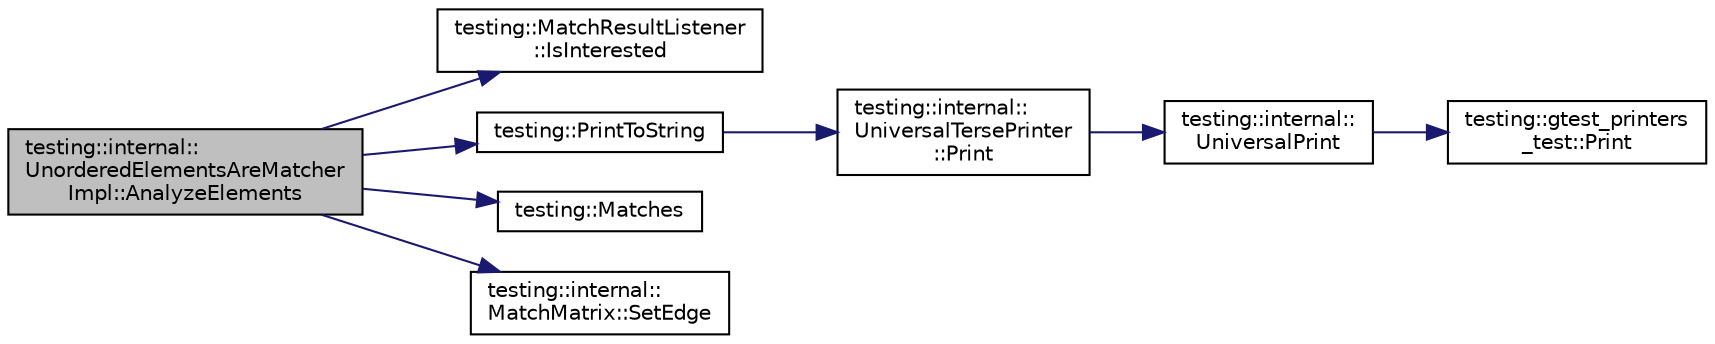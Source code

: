 digraph "testing::internal::UnorderedElementsAreMatcherImpl::AnalyzeElements"
{
  edge [fontname="Helvetica",fontsize="10",labelfontname="Helvetica",labelfontsize="10"];
  node [fontname="Helvetica",fontsize="10",shape=record];
  rankdir="LR";
  Node2 [label="testing::internal::\lUnorderedElementsAreMatcher\lImpl::AnalyzeElements",height=0.2,width=0.4,color="black", fillcolor="grey75", style="filled", fontcolor="black"];
  Node2 -> Node3 [color="midnightblue",fontsize="10",style="solid",fontname="Helvetica"];
  Node3 [label="testing::MatchResultListener\l::IsInterested",height=0.2,width=0.4,color="black", fillcolor="white", style="filled",URL="$d7/d01/classtesting_1_1_match_result_listener.html#ac34f9771f2ba6128cd6a1348b3aebda3"];
  Node2 -> Node4 [color="midnightblue",fontsize="10",style="solid",fontname="Helvetica"];
  Node4 [label="testing::PrintToString",height=0.2,width=0.4,color="black", fillcolor="white", style="filled",URL="$d0/d75/namespacetesting.html#aa5717bb1144edd1d262d310ba70c82ed"];
  Node4 -> Node5 [color="midnightblue",fontsize="10",style="solid",fontname="Helvetica"];
  Node5 [label="testing::internal::\lUniversalTersePrinter\l::Print",height=0.2,width=0.4,color="black", fillcolor="white", style="filled",URL="$d6/d8f/classtesting_1_1internal_1_1_universal_terse_printer.html#a042249cdb42fdb77588c9ad54ea7ed54"];
  Node5 -> Node6 [color="midnightblue",fontsize="10",style="solid",fontname="Helvetica"];
  Node6 [label="testing::internal::\lUniversalPrint",height=0.2,width=0.4,color="black", fillcolor="white", style="filled",URL="$d0/da7/namespacetesting_1_1internal.html#a30708fa2bacf11895b03bdb21eb72309"];
  Node6 -> Node7 [color="midnightblue",fontsize="10",style="solid",fontname="Helvetica"];
  Node7 [label="testing::gtest_printers\l_test::Print",height=0.2,width=0.4,color="black", fillcolor="white", style="filled",URL="$dd/d01/namespacetesting_1_1gtest__printers__test.html#ab1fefdb330a473343afa3cc6d46a65f6"];
  Node2 -> Node8 [color="midnightblue",fontsize="10",style="solid",fontname="Helvetica"];
  Node8 [label="testing::Matches",height=0.2,width=0.4,color="black", fillcolor="white", style="filled",URL="$d0/d75/namespacetesting.html#ad53b509ae9cd51040d67f668f99702ae"];
  Node2 -> Node9 [color="midnightblue",fontsize="10",style="solid",fontname="Helvetica"];
  Node9 [label="testing::internal::\lMatchMatrix::SetEdge",height=0.2,width=0.4,color="black", fillcolor="white", style="filled",URL="$d7/d20/classtesting_1_1internal_1_1_match_matrix.html#aac7e9c6e0e4b51e6b1334829a0781021"];
}

